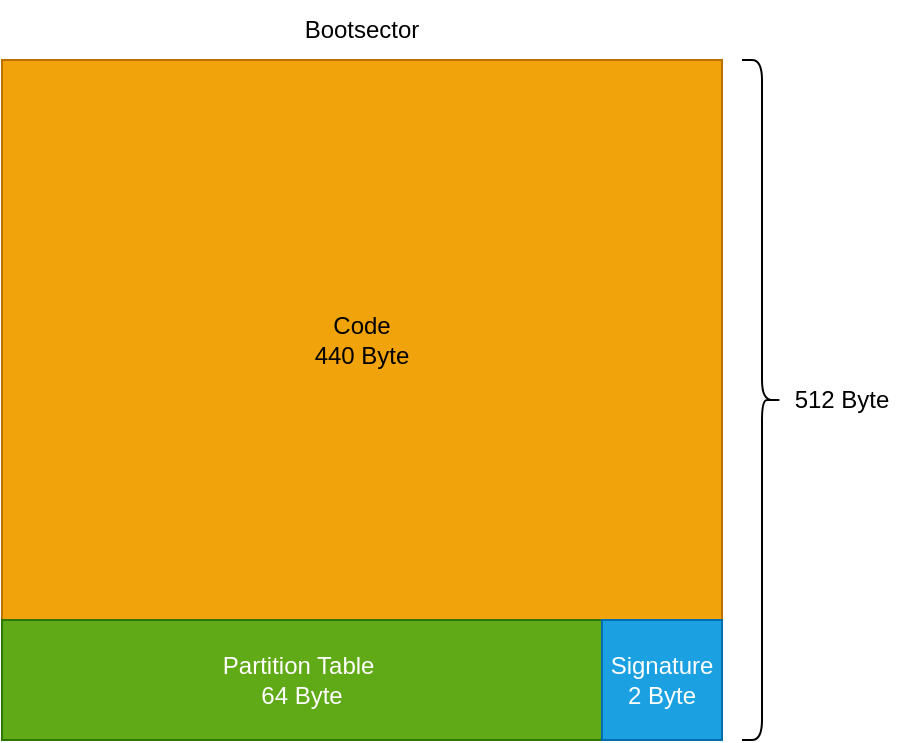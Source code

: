 <mxfile version="28.0.7">
  <diagram name="Page-1" id="6yiEXeobdyQ1pd30pBFU">
    <mxGraphModel dx="653" dy="564" grid="1" gridSize="10" guides="1" tooltips="1" connect="1" arrows="1" fold="1" page="1" pageScale="1" pageWidth="850" pageHeight="1100" math="0" shadow="0">
      <root>
        <mxCell id="0" />
        <mxCell id="1" parent="0" />
        <mxCell id="DJzS9t-b9ORB3_71ErWD-1" value="&lt;div&gt;Code&lt;/div&gt;&lt;div&gt;440 Byte&lt;/div&gt;" style="rounded=0;whiteSpace=wrap;html=1;fillColor=#f0a30a;fontColor=#000000;strokeColor=#BD7000;" vertex="1" parent="1">
          <mxGeometry x="80" y="120" width="360" height="280" as="geometry" />
        </mxCell>
        <mxCell id="DJzS9t-b9ORB3_71ErWD-2" value="&lt;div&gt;Partition Table&amp;nbsp;&lt;/div&gt;&lt;div&gt;64 Byte&lt;/div&gt;" style="rounded=0;whiteSpace=wrap;html=1;fillColor=#60a917;fontColor=#ffffff;strokeColor=#2D7600;" vertex="1" parent="1">
          <mxGeometry x="80" y="400" width="300" height="60" as="geometry" />
        </mxCell>
        <mxCell id="DJzS9t-b9ORB3_71ErWD-3" value="&lt;div&gt;Signature&lt;/div&gt;&lt;div&gt;2 Byte&lt;/div&gt;" style="rounded=0;whiteSpace=wrap;html=1;fillColor=#1ba1e2;fontColor=#ffffff;strokeColor=#006EAF;" vertex="1" parent="1">
          <mxGeometry x="380" y="400" width="60" height="60" as="geometry" />
        </mxCell>
        <mxCell id="DJzS9t-b9ORB3_71ErWD-4" value="" style="shape=curlyBracket;whiteSpace=wrap;html=1;rounded=1;flipH=1;labelPosition=right;verticalLabelPosition=middle;align=left;verticalAlign=middle;" vertex="1" parent="1">
          <mxGeometry x="450" y="120" width="20" height="340" as="geometry" />
        </mxCell>
        <mxCell id="DJzS9t-b9ORB3_71ErWD-5" value="512 Byte" style="text;strokeColor=none;align=center;fillColor=none;html=1;verticalAlign=middle;whiteSpace=wrap;rounded=0;" vertex="1" parent="1">
          <mxGeometry x="470" y="275" width="60" height="30" as="geometry" />
        </mxCell>
        <mxCell id="DJzS9t-b9ORB3_71ErWD-6" value="Bootsector" style="text;strokeColor=none;align=center;fillColor=none;html=1;verticalAlign=middle;whiteSpace=wrap;rounded=0;" vertex="1" parent="1">
          <mxGeometry x="230" y="90" width="60" height="30" as="geometry" />
        </mxCell>
      </root>
    </mxGraphModel>
  </diagram>
</mxfile>
